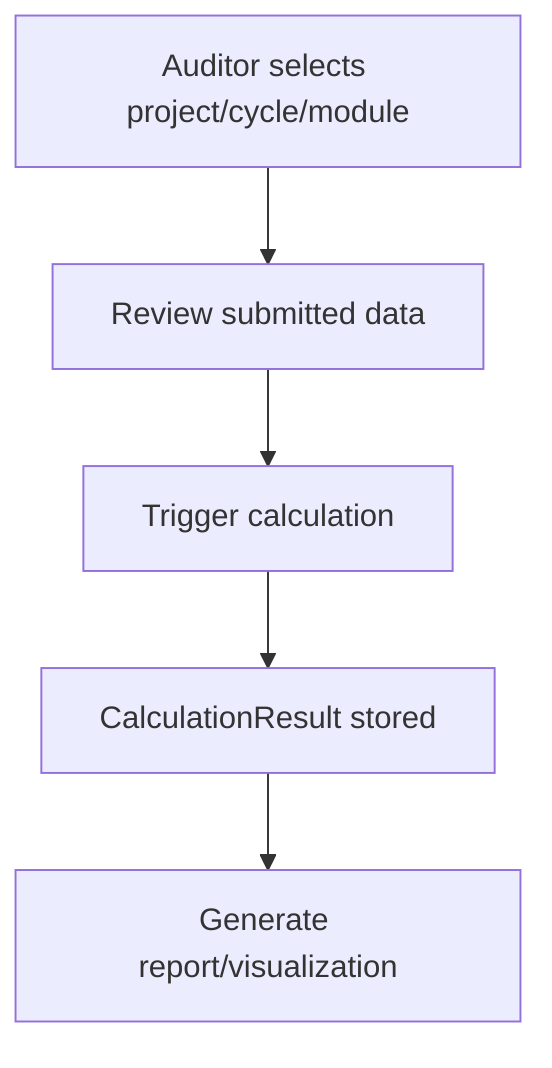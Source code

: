 %% Auditor Review & Calculation Workflow
flowchart TD
    A[Auditor selects project/cycle/module] --> B[Review submitted data]
    B --> C[Trigger calculation]
    C --> D[CalculationResult stored]
    D --> E[Generate report/visualization]